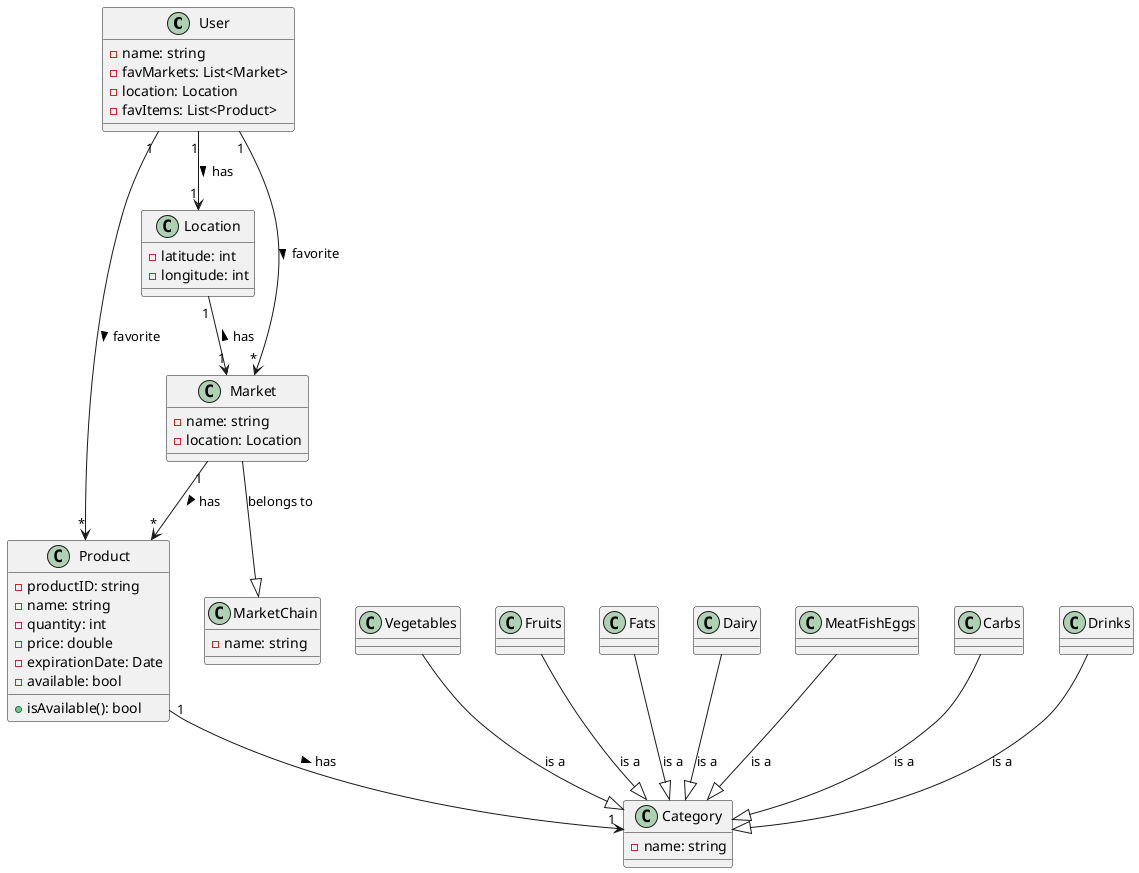@startuml

class User {
    -name: string
    -favMarkets: List<Market>
    -location: Location
    -favItems: List<Product>
}

class Product {
    -productID: string
    -name: string
    -quantity: int
    -price: double
    -expirationDate: Date
    -available: bool
    +isAvailable(): bool
}

class Category {
    -name: string
}

class Vegetables {
}

class Fruits {
}

class Fats {
}

class Dairy { /' laticinios '/
}

class MeatFishEggs {
}

class Carbs {
}

class Drinks {
}

class Location {
    -latitude: int
    -longitude: int
}

class Market {
    -name: string
    -location: Location
}

class MarketChain {
    -name: string
}

User "1" --> "*" Product: favorite >
User "1" --> "1" Location: has >
User "1" --> "*" Market: favorite >
Location "1" --> "1" Market: has <
Market "1" --> "*" Product: has >
Product "1" --> "1" Category: has >
Vegetables --|> Category: is a
Fruits --|> Category: is a
Fats --|> Category: is a
Dairy --|> Category: is a
MeatFishEggs --|> Category: is a
Carbs --|> Category: is a
Drinks --|> Category: is a
Market --|> MarketChain: belongs to

' ...>
' ..|> : implements

@enduml